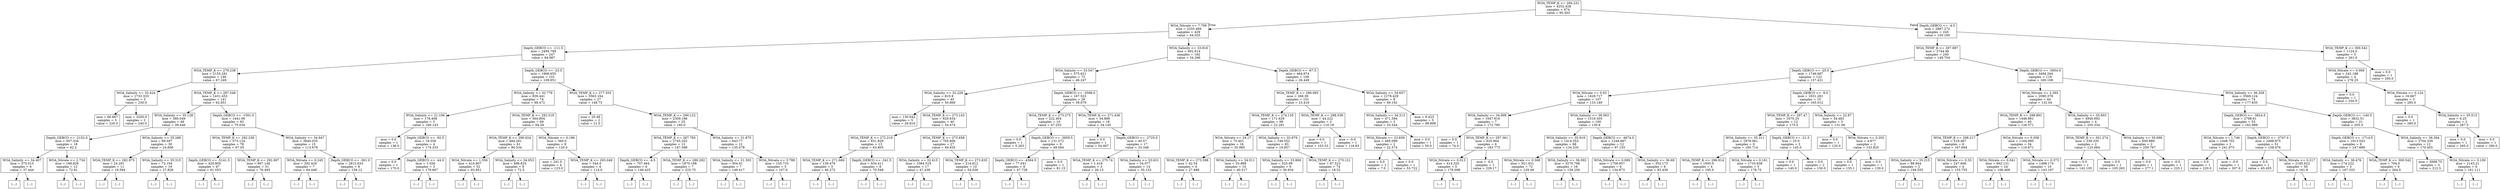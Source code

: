 digraph Tree {
node [shape=box] ;
0 [label="WOA_TEMP_K <= 294.231\nmse = 4252.428\nsamples = 674\nvalue = 95.303"] ;
1 [label="WOA_Nitrate <= 7.709\nmse = 2335.489\nsamples = 429\nvalue = 64.025"] ;
0 -> 1 [labeldistance=2.5, labelangle=45, headlabel="True"] ;
2 [label="Depth_GEBCO <= -111.5\nmse = 2494.799\nsamples = 247\nvalue = 84.987"] ;
1 -> 2 ;
3 [label="WOA_TEMP_K <= 279.238\nmse = 2155.281\nsamples = 146\nvalue = 67.249"] ;
2 -> 3 ;
4 [label="WOA_Salinity <= 33.424\nmse = 1733.333\nsamples = 5\nvalue = 230.0"] ;
3 -> 4 ;
5 [label="mse = 66.667\nsamples = 3\nvalue = 220.0"] ;
4 -> 5 ;
6 [label="mse = 3200.0\nsamples = 2\nvalue = 240.0"] ;
4 -> 6 ;
7 [label="WOA_TEMP_K <= 287.548\nmse = 1431.453\nsamples = 141\nvalue = 62.851"] ;
3 -> 7 ;
8 [label="WOA_Salinity <= 35.128\nmse = 580.049\nsamples = 48\nvalue = 39.446"] ;
7 -> 8 ;
9 [label="Depth_GEBCO <= -2152.0\nmse = 507.334\nsamples = 18\nvalue = 62.2"] ;
8 -> 9 ;
10 [label="WOA_Salinity <= 34.407\nmse = 375.015\nsamples = 6\nvalue = 37.444"] ;
9 -> 10 ;
11 [label="(...)"] ;
10 -> 11 ;
18 [label="(...)"] ;
10 -> 18 ;
21 [label="WOA_Nitrate <= 2.734\nmse = 188.826\nsamples = 12\nvalue = 72.81"] ;
9 -> 21 ;
22 [label="(...)"] ;
21 -> 22 ;
29 [label="(...)"] ;
21 -> 29 ;
42 [label="WOA_Salinity <= 35.288\nmse = 69.597\nsamples = 30\nvalue = 24.606"] ;
8 -> 42 ;
43 [label="WOA_TEMP_K <= 282.975\nmse = 24.291\nsamples = 11\nvalue = 19.594"] ;
42 -> 43 ;
44 [label="(...)"] ;
43 -> 44 ;
47 [label="(...)"] ;
43 -> 47 ;
56 [label="WOA_Salinity <= 35.315\nmse = 72.194\nsamples = 19\nvalue = 27.828"] ;
42 -> 56 ;
57 [label="(...)"] ;
56 -> 57 ;
66 [label="(...)"] ;
56 -> 66 ;
81 [label="Depth_GEBCO <= -1591.0\nmse = 1441.06\nsamples = 93\nvalue = 75.034"] ;
7 -> 81 ;
82 [label="WOA_TEMP_K <= 292.236\nmse = 573.124\nsamples = 78\nvalue = 67.05"] ;
81 -> 82 ;
83 [label="Depth_GEBCO <= -5141.5\nmse = 420.805\nsamples = 47\nvalue = 61.053"] ;
82 -> 83 ;
84 [label="(...)"] ;
83 -> 84 ;
91 [label="(...)"] ;
83 -> 91 ;
164 [label="WOA_TEMP_K <= 292.907\nmse = 667.146\nsamples = 31\nvalue = 76.493"] ;
82 -> 164 ;
165 [label="(...)"] ;
164 -> 165 ;
182 [label="(...)"] ;
164 -> 182 ;
221 [label="WOA_Salinity <= 34.947\nmse = 3840.035\nsamples = 15\nvalue = 113.678"] ;
81 -> 221 ;
222 [label="WOA_Nitrate <= 0.245\nmse = 292.429\nsamples = 7\nvalue = 64.448"] ;
221 -> 222 ;
223 [label="(...)"] ;
222 -> 223 ;
224 [label="(...)"] ;
222 -> 224 ;
231 [label="Depth_GEBCO <= -361.0\nmse = 2812.633\nsamples = 8\nvalue = 159.12"] ;
221 -> 231 ;
232 [label="(...)"] ;
231 -> 232 ;
237 [label="(...)"] ;
231 -> 237 ;
244 [label="Depth_GEBCO <= -23.5\nmse = 1906.655\nsamples = 101\nvalue = 109.951"] ;
2 -> 244 ;
245 [label="WOA_Salinity <= 32.779\nmse = 839.441\nsamples = 74\nvalue = 98.472"] ;
244 -> 245 ;
246 [label="WOA_Salinity <= 21.106\nmse = 178.408\nsamples = 5\nvalue = 169.143"] ;
245 -> 246 ;
247 [label="mse = 0.0\nsamples = 1\nvalue = 138.0"] ;
246 -> 247 ;
248 [label="Depth_GEBCO <= -92.5\nmse = 19.556\nsamples = 4\nvalue = 174.333"] ;
246 -> 248 ;
249 [label="mse = 0.0\nsamples = 1\nvalue = 170.0"] ;
248 -> 249 ;
250 [label="Depth_GEBCO <= -44.0\nmse = 1.556\nsamples = 3\nvalue = 178.667"] ;
248 -> 250 ;
251 [label="(...)"] ;
250 -> 251 ;
254 [label="(...)"] ;
250 -> 254 ;
255 [label="WOA_TEMP_K <= 292.519\nmse = 564.804\nsamples = 69\nvalue = 94.28"] ;
245 -> 255 ;
256 [label="WOA_TEMP_K <= 290.024\nmse = 484.261\nsamples = 61\nvalue = 90.534"] ;
255 -> 256 ;
257 [label="WOA_Nitrate <= 1.356\nmse = 410.807\nsamples = 52\nvalue = 93.851"] ;
256 -> 257 ;
258 [label="(...)"] ;
257 -> 258 ;
287 [label="(...)"] ;
257 -> 287 ;
342 [label="WOA_Salinity <= 34.053\nmse = 498.625\nsamples = 9\nvalue = 72.5"] ;
256 -> 342 ;
343 [label="(...)"] ;
342 -> 343 ;
350 [label="(...)"] ;
342 -> 350 ;
357 [label="WOA_Nitrate <= 0.196\nmse = 360.0\nsamples = 8\nvalue = 120.0"] ;
255 -> 357 ;
358 [label="mse = 241.0\nsamples = 4\nvalue = 123.0"] ;
357 -> 358 ;
359 [label="WOA_TEMP_K <= 293.048\nmse = 544.0\nsamples = 4\nvalue = 114.0"] ;
357 -> 359 ;
360 [label="(...)"] ;
359 -> 360 ;
361 [label="(...)"] ;
359 -> 361 ;
362 [label="WOA_TEMP_K <= 277.555\nmse = 3563.164\nsamples = 27\nvalue = 148.73"] ;
244 -> 362 ;
363 [label="mse = 20.48\nsamples = 2\nvalue = 21.0"] ;
362 -> 363 ;
364 [label="WOA_TEMP_K <= 290.122\nmse = 2309.186\nsamples = 25\nvalue = 160.0"] ;
362 -> 364 ;
365 [label="WOA_TEMP_K <= 287.783\nmse = 2745.202\nsamples = 13\nvalue = 187.588"] ;
364 -> 365 ;
366 [label="Depth_GEBCO <= -4.5\nmse = 707.464\nsamples = 6\nvalue = 149.425"] ;
365 -> 366 ;
367 [label="(...)"] ;
366 -> 367 ;
372 [label="(...)"] ;
366 -> 372 ;
377 [label="WOA_TEMP_K <= 289.282\nmse = 1870.188\nsamples = 7\nvalue = 225.75"] ;
365 -> 377 ;
378 [label="(...)"] ;
377 -> 378 ;
383 [label="(...)"] ;
377 -> 383 ;
386 [label="WOA_Salinity <= 31.875\nmse = 643.77\nsamples = 12\nvalue = 135.478"] ;
364 -> 386 ;
387 [label="WOA_Salinity <= 21.303\nmse = 304.91\nsamples = 7\nvalue = 149.417"] ;
386 -> 387 ;
388 [label="(...)"] ;
387 -> 388 ;
389 [label="(...)"] ;
387 -> 389 ;
400 [label="WOA_Nitrate <= 3.789\nmse = 155.733\nsamples = 5\nvalue = 107.6"] ;
386 -> 400 ;
401 [label="(...)"] ;
400 -> 401 ;
408 [label="(...)"] ;
400 -> 408 ;
409 [label="WOA_Salinity <= 33.816\nmse = 602.614\nsamples = 182\nvalue = 34.296"] ;
1 -> 409 ;
410 [label="WOA_Salinity <= 33.547\nmse = 575.621\nsamples = 73\nvalue = 46.247"] ;
409 -> 410 ;
411 [label="WOA_Salinity <= 32.229\nmse = 810.9\nsamples = 45\nvalue = 50.866"] ;
410 -> 411 ;
412 [label="mse = 130.642\nsamples = 5\nvalue = 28.816"] ;
411 -> 412 ;
413 [label="WOA_TEMP_K <= 273.143\nmse = 829.634\nsamples = 40\nvalue = 54.474"] ;
411 -> 413 ;
414 [label="WOA_TEMP_K <= 272.219\nmse = 831.829\nsamples = 13\nvalue = 63.805"] ;
413 -> 414 ;
415 [label="WOA_TEMP_K <= 271.669\nmse = 139.479\nsamples = 5\nvalue = 46.272"] ;
414 -> 415 ;
416 [label="(...)"] ;
415 -> 416 ;
417 [label="(...)"] ;
415 -> 417 ;
420 [label="Depth_GEBCO <= -341.5\nmse = 934.411\nsamples = 8\nvalue = 70.548"] ;
414 -> 420 ;
421 [label="(...)"] ;
420 -> 421 ;
422 [label="(...)"] ;
420 -> 422 ;
425 [label="WOA_TEMP_K <= 273.658\nmse = 765.606\nsamples = 27\nvalue = 49.935"] ;
413 -> 425 ;
426 [label="WOA_Salinity <= 32.415\nmse = 1084.519\nsamples = 17\nvalue = 47.438"] ;
425 -> 426 ;
427 [label="(...)"] ;
426 -> 427 ;
428 [label="(...)"] ;
426 -> 428 ;
431 [label="WOA_TEMP_K <= 273.835\nmse = 214.612\nsamples = 10\nvalue = 54.036"] ;
425 -> 431 ;
432 [label="(...)"] ;
431 -> 432 ;
433 [label="(...)"] ;
431 -> 433 ;
440 [label="Depth_GEBCO <= -3598.0\nmse = 167.523\nsamples = 28\nvalue = 39.679"] ;
410 -> 440 ;
441 [label="WOA_TEMP_K <= 273.275\nmse = 222.404\nsamples = 10\nvalue = 47.252"] ;
440 -> 441 ;
442 [label="mse = 0.0\nsamples = 1\nvalue = 5.263"] ;
441 -> 442 ;
443 [label="Depth_GEBCO <= -3959.5\nmse = 131.372\nsamples = 9\nvalue = 49.584"] ;
441 -> 443 ;
444 [label="Depth_GEBCO <= -4384.5\nmse = 77.041\nsamples = 8\nvalue = 47.728"] ;
443 -> 444 ;
445 [label="(...)"] ;
444 -> 445 ;
454 [label="(...)"] ;
444 -> 454 ;
459 [label="mse = 0.0\nsamples = 1\nvalue = 81.15"] ;
443 -> 459 ;
460 [label="WOA_TEMP_K <= 271.436\nmse = 54.886\nsamples = 18\nvalue = 34.145"] ;
440 -> 460 ;
461 [label="mse = 0.0\nsamples = 1\nvalue = 54.067"] ;
460 -> 461 ;
462 [label="Depth_GEBCO <= -2725.0\nmse = 40.57\nsamples = 17\nvalue = 33.348"] ;
460 -> 462 ;
463 [label="WOA_TEMP_K <= 275.74\nmse = 1.418\nsamples = 3\nvalue = 26.13"] ;
462 -> 463 ;
464 [label="(...)"] ;
463 -> 464 ;
467 [label="(...)"] ;
463 -> 467 ;
468 [label="WOA_Salinity <= 33.631\nmse = 34.077\nsamples = 14\nvalue = 35.153"] ;
462 -> 468 ;
469 [label="(...)"] ;
468 -> 469 ;
476 [label="(...)"] ;
468 -> 476 ;
487 [label="Depth_GEBCO <= -67.5\nmse = 464.974\nsamples = 109\nvalue = 26.449"] ;
409 -> 487 ;
488 [label="WOA_TEMP_K <= 286.095\nmse = 268.39\nsamples = 101\nvalue = 23.416"] ;
487 -> 488 ;
489 [label="WOA_TEMP_K <= 274.135\nmse = 171.629\nsamples = 99\nvalue = 22.281"] ;
488 -> 489 ;
490 [label="WOA_Nitrate <= 24.17\nmse = 75.401\nsamples = 16\nvalue = 35.985"] ;
489 -> 490 ;
491 [label="WOA_TEMP_K <= 273.598\nmse = 42.54\nsamples = 6\nvalue = 27.488"] ;
490 -> 491 ;
492 [label="(...)"] ;
491 -> 492 ;
497 [label="(...)"] ;
491 -> 497 ;
502 [label="WOA_Salinity <= 34.011\nmse = 33.888\nsamples = 10\nvalue = 40.517"] ;
490 -> 502 ;
503 [label="(...)"] ;
502 -> 503 ;
514 [label="(...)"] ;
502 -> 514 ;
519 [label="WOA_Salinity <= 33.879\nmse = 149.552\nsamples = 83\nvalue = 19.857"] ;
489 -> 519 ;
520 [label="WOA_Salinity <= 33.869\nmse = 525.99\nsamples = 9\nvalue = 30.934"] ;
519 -> 520 ;
521 [label="(...)"] ;
520 -> 521 ;
536 [label="(...)"] ;
520 -> 536 ;
537 [label="WOA_TEMP_K <= 275.121\nmse = 87.523\nsamples = 74\nvalue = 18.52"] ;
519 -> 537 ;
538 [label="(...)"] ;
537 -> 538 ;
559 [label="(...)"] ;
537 -> 559 ;
642 [label="WOA_TEMP_K <= 288.539\nmse = 44.222\nsamples = 2\nvalue = 110.18"] ;
488 -> 642 ;
643 [label="mse = 0.0\nsamples = 1\nvalue = 103.53"] ;
642 -> 643 ;
644 [label="mse = -0.0\nsamples = 1\nvalue = 116.83"] ;
642 -> 644 ;
645 [label="WOA_Salinity <= 34.657\nmse = 1278.429\nsamples = 8\nvalue = 69.192"] ;
487 -> 645 ;
646 [label="WOA_Salinity <= 34.313\nmse = 471.584\nsamples = 3\nvalue = 33.544"] ;
645 -> 646 ;
647 [label="WOA_Nitrate <= 23.839\nmse = 485.099\nsamples = 2\nvalue = 22.574"] ;
646 -> 647 ;
648 [label="mse = 0.0\nsamples = 1\nvalue = 7.0"] ;
647 -> 648 ;
649 [label="mse = 0.0\nsamples = 1\nvalue = 53.722"] ;
647 -> 649 ;
650 [label="mse = 0.0\nsamples = 1\nvalue = 50.0"] ;
646 -> 650 ;
651 [label="mse = 9.423\nsamples = 5\nvalue = 98.898"] ;
645 -> 651 ;
652 [label="Depth_GEBCO <= -4.5\nmse = 2887.272\nsamples = 245\nvalue = 150.185"] ;
0 -> 652 [labeldistance=2.5, labelangle=-45, headlabel="False"] ;
653 [label="WOA_TEMP_K <= 297.987\nmse = 2744.48\nsamples = 240\nvalue = 148.704"] ;
652 -> 653 ;
654 [label="Depth_GEBCO <= -25.5\nmse = 1746.687\nsamples = 122\nvalue = 137.421"] ;
653 -> 654 ;
655 [label="WOA_Nitrate <= 0.03\nmse = 1629.717\nsamples = 107\nvalue = 133.189"] ;
654 -> 655 ;
656 [label="WOA_Salinity <= 34.908\nmse = 1647.816\nsamples = 7\nvalue = 172.795"] ;
655 -> 656 ;
657 [label="mse = 0.0\nsamples = 1\nvalue = 74.0"] ;
656 -> 657 ;
658 [label="WOA_TEMP_K <= 297.361\nmse = 625.904\nsamples = 6\nvalue = 183.773"] ;
656 -> 658 ;
659 [label="WOA_Nitrate <= 0.013\nmse = 414.325\nsamples = 5\nvalue = 178.098"] ;
658 -> 659 ;
660 [label="(...)"] ;
659 -> 660 ;
665 [label="(...)"] ;
659 -> 665 ;
668 [label="mse = -0.0\nsamples = 1\nvalue = 229.17"] ;
658 -> 668 ;
669 [label="WOA_Salinity <= 36.563\nmse = 1519.305\nsamples = 100\nvalue = 130.6"] ;
655 -> 669 ;
670 [label="WOA_Salinity <= 35.919\nmse = 1414.353\nsamples = 88\nvalue = 134.235"] ;
669 -> 670 ;
671 [label="WOA_Nitrate <= 0.568\nmse = 921.031\nsamples = 72\nvalue = 129.49"] ;
670 -> 671 ;
672 [label="(...)"] ;
671 -> 672 ;
749 [label="(...)"] ;
671 -> 749 ;
782 [label="WOA_Salinity <= 36.092\nmse = 3270.768\nsamples = 16\nvalue = 159.256"] ;
670 -> 782 ;
783 [label="(...)"] ;
782 -> 783 ;
790 [label="(...)"] ;
782 -> 790 ;
811 [label="Depth_GEBCO <= -4674.0\nmse = 1244.667\nsamples = 12\nvalue = 97.155"] ;
669 -> 811 ;
812 [label="WOA_Nitrate <= 0.089\nmse = 1758.957\nsamples = 4\nvalue = 134.873"] ;
811 -> 812 ;
813 [label="(...)"] ;
812 -> 813 ;
814 [label="(...)"] ;
812 -> 814 ;
819 [label="WOA_Salinity <= 36.69\nmse = 352.173\nsamples = 8\nvalue = 83.439"] ;
811 -> 819 ;
820 [label="(...)"] ;
819 -> 820 ;
825 [label="(...)"] ;
819 -> 825 ;
834 [label="Depth_GEBCO <= -9.0\nmse = 1631.281\nsamples = 15\nvalue = 165.012"] ;
654 -> 834 ;
835 [label="WOA_TEMP_K <= 297.47\nmse = 1670.25\nsamples = 12\nvalue = 173.5"] ;
834 -> 835 ;
836 [label="WOA_Salinity <= 35.311\nmse = 1878.061\nsamples = 9\nvalue = 185.714"] ;
835 -> 836 ;
837 [label="WOA_TEMP_K <= 296.914\nmse = 1950.0\nsamples = 4\nvalue = 195.0"] ;
836 -> 837 ;
838 [label="(...)"] ;
837 -> 838 ;
839 [label="(...)"] ;
837 -> 839 ;
840 [label="WOA_Nitrate <= 0.161\nmse = 1710.938\nsamples = 5\nvalue = 178.75"] ;
836 -> 840 ;
841 [label="(...)"] ;
840 -> 841 ;
844 [label="(...)"] ;
840 -> 844 ;
845 [label="Depth_GEBCO <= -21.5\nmse = 25.0\nsamples = 3\nvalue = 145.0"] ;
835 -> 845 ;
846 [label="mse = 0.0\nsamples = 1\nvalue = 140.0"] ;
845 -> 846 ;
847 [label="mse = 0.0\nsamples = 2\nvalue = 150.0"] ;
845 -> 847 ;
848 [label="WOA_Salinity <= 22.87\nmse = 34.482\nsamples = 3\nvalue = 131.06"] ;
834 -> 848 ;
849 [label="mse = 0.0\nsamples = 1\nvalue = 120.0"] ;
848 -> 849 ;
850 [label="WOA_Nitrate <= 0.202\nmse = 4.877\nsamples = 2\nvalue = 133.825"] ;
848 -> 850 ;
851 [label="mse = 0.0\nsamples = 1\nvalue = 135.1"] ;
850 -> 851 ;
852 [label="mse = 0.0\nsamples = 1\nvalue = 130.0"] ;
850 -> 852 ;
853 [label="Depth_GEBCO <= -3954.0\nmse = 3494.264\nsamples = 118\nvalue = 160.108"] ;
653 -> 853 ;
854 [label="WOA_Nitrate <= 2.395\nmse = 2090.378\nsamples = 44\nvalue = 132.04"] ;
853 -> 854 ;
855 [label="WOA_TEMP_K <= 298.891\nmse = 1446.861\nsamples = 40\nvalue = 126.571"] ;
854 -> 855 ;
856 [label="WOA_TEMP_K <= 298.217\nmse = 519.467\nsamples = 6\nvalue = 167.694"] ;
855 -> 856 ;
857 [label="WOA_Salinity <= 35.215\nmse = 88.944\nsamples = 2\nvalue = 194.555"] ;
856 -> 857 ;
858 [label="(...)"] ;
857 -> 858 ;
859 [label="(...)"] ;
857 -> 859 ;
860 [label="WOA_Nitrate <= 0.33\nmse = 247.606\nsamples = 4\nvalue = 155.755"] ;
856 -> 860 ;
861 [label="(...)"] ;
860 -> 861 ;
866 [label="(...)"] ;
860 -> 866 ;
867 [label="WOA_Nitrate <= 0.308\nmse = 1164.995\nsamples = 34\nvalue = 116.671"] ;
855 -> 867 ;
868 [label="WOA_Nitrate <= 0.041\nmse = 662.131\nsamples = 24\nvalue = 106.468"] ;
867 -> 868 ;
869 [label="(...)"] ;
868 -> 869 ;
890 [label="(...)"] ;
868 -> 890 ;
913 [label="WOA_Nitrate <= 0.373\nmse = 1498.174\nsamples = 10\nvalue = 143.197"] ;
867 -> 913 ;
914 [label="(...)"] ;
913 -> 914 ;
919 [label="(...)"] ;
913 -> 919 ;
932 [label="WOA_Salinity <= 35.603\nmse = 4940.692\nsamples = 4\nvalue = 205.334"] ;
854 -> 932 ;
933 [label="WOA_TEMP_K <= 301.274\nmse = 339.335\nsamples = 2\nvalue = 123.684"] ;
932 -> 933 ;
934 [label="mse = 0.0\nsamples = 1\nvalue = 142.105"] ;
933 -> 934 ;
935 [label="mse = 0.0\nsamples = 1\nvalue = 105.263"] ;
933 -> 935 ;
936 [label="WOA_Salinity <= 35.699\nmse = 600.889\nsamples = 2\nvalue = 259.767"] ;
932 -> 936 ;
937 [label="mse = 0.0\nsamples = 1\nvalue = 277.1"] ;
936 -> 937 ;
938 [label="mse = -0.0\nsamples = 1\nvalue = 225.1"] ;
936 -> 938 ;
939 [label="WOA_Salinity <= 36.358\nmse = 3569.124\nsamples = 74\nvalue = 177.835"] ;
853 -> 939 ;
940 [label="Depth_GEBCO <= -3824.5\nmse = 2798.61\nsamples = 53\nvalue = 162.989"] ;
939 -> 940 ;
941 [label="WOA_Nitrate <= 1.746\nmse = 1448.702\nsamples = 2\nvalue = 241.975"] ;
940 -> 941 ;
942 [label="mse = 0.0\nsamples = 1\nvalue = 220.0"] ;
941 -> 942 ;
943 [label="mse = -0.0\nsamples = 1\nvalue = 307.9"] ;
941 -> 943 ;
944 [label="Depth_GEBCO <= -3747.0\nmse = 2498.875\nsamples = 51\nvalue = 158.476"] ;
940 -> 944 ;
945 [label="mse = 0.0\nsamples = 1\nvalue = 45.455"] ;
944 -> 945 ;
946 [label="WOA_Nitrate <= 0.217\nmse = 2185.622\nsamples = 50\nvalue = 161.8"] ;
944 -> 946 ;
947 [label="(...)"] ;
946 -> 947 ;
988 [label="(...)"] ;
946 -> 988 ;
1033 [label="Depth_GEBCO <= -140.5\nmse = 3832.51\nsamples = 21\nvalue = 205.3"] ;
939 -> 1033 ;
1034 [label="Depth_GEBCO <= -1714.5\nmse = 1913.543\nsamples = 9\nvalue = 247.889"] ;
1033 -> 1034 ;
1035 [label="WOA_Salinity <= 36.476\nmse = 174.222\nsamples = 3\nvalue = 167.333"] ;
1034 -> 1035 ;
1036 [label="(...)"] ;
1035 -> 1036 ;
1037 [label="(...)"] ;
1035 -> 1037 ;
1038 [label="WOA_TEMP_K <= 300.542\nmse = 704.0\nsamples = 6\nvalue = 264.0"] ;
1034 -> 1038 ;
1039 [label="(...)"] ;
1038 -> 1039 ;
1044 [label="(...)"] ;
1038 -> 1044 ;
1045 [label="WOA_Salinity <= 36.394\nmse = 2704.339\nsamples = 12\nvalue = 170.455"] ;
1033 -> 1045 ;
1046 [label="mse = 3068.75\nsamples = 3\nvalue = 212.5"] ;
1045 -> 1046 ;
1047 [label="WOA_Nitrate <= 0.109\nmse = 2143.21\nsamples = 9\nvalue = 161.111"] ;
1045 -> 1047 ;
1048 [label="(...)"] ;
1047 -> 1048 ;
1051 [label="(...)"] ;
1047 -> 1051 ;
1052 [label="WOA_TEMP_K <= 300.542\nmse = 1124.0\nsamples = 5\nvalue = 261.0"] ;
652 -> 1052 ;
1053 [label="WOA_Nitrate <= 0.069\nmse = 242.188\nsamples = 4\nvalue = 276.25"] ;
1052 -> 1053 ;
1054 [label="mse = 0.0\nsamples = 1\nvalue = 250.0"] ;
1053 -> 1054 ;
1055 [label="WOA_Nitrate <= 0.124\nmse = 16.667\nsamples = 3\nvalue = 285.0"] ;
1053 -> 1055 ;
1056 [label="mse = 0.0\nsamples = 1\nvalue = 280.0"] ;
1055 -> 1056 ;
1057 [label="WOA_Salinity <= 35.513\nmse = 6.25\nsamples = 2\nvalue = 287.5"] ;
1055 -> 1057 ;
1058 [label="mse = 0.0\nsamples = 1\nvalue = 285.0"] ;
1057 -> 1058 ;
1059 [label="mse = 0.0\nsamples = 1\nvalue = 290.0"] ;
1057 -> 1059 ;
1060 [label="mse = 0.0\nsamples = 1\nvalue = 200.0"] ;
1052 -> 1060 ;
}